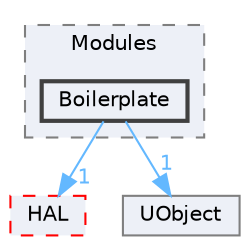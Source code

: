 digraph "Boilerplate"
{
 // INTERACTIVE_SVG=YES
 // LATEX_PDF_SIZE
  bgcolor="transparent";
  edge [fontname=Helvetica,fontsize=10,labelfontname=Helvetica,labelfontsize=10];
  node [fontname=Helvetica,fontsize=10,shape=box,height=0.2,width=0.4];
  compound=true
  subgraph clusterdir_12cdd3bc8143e5528c8a1de6fac6c11e {
    graph [ bgcolor="#edf0f7", pencolor="grey50", label="Modules", fontname=Helvetica,fontsize=10 style="filled,dashed", URL="dir_12cdd3bc8143e5528c8a1de6fac6c11e.html",tooltip=""]
  dir_d04d5a77d19ba581659d17b98c84c943 [label="Boilerplate", fillcolor="#edf0f7", color="grey25", style="filled,bold", URL="dir_d04d5a77d19ba581659d17b98c84c943.html",tooltip=""];
  }
  dir_06b681a867cd45e91f64ca04156625cf [label="HAL", fillcolor="#edf0f7", color="red", style="filled,dashed", URL="dir_06b681a867cd45e91f64ca04156625cf.html",tooltip=""];
  dir_2d932d80d33aabcfd2bb1405923ee501 [label="UObject", fillcolor="#edf0f7", color="grey50", style="filled", URL="dir_2d932d80d33aabcfd2bb1405923ee501.html",tooltip=""];
  dir_d04d5a77d19ba581659d17b98c84c943->dir_06b681a867cd45e91f64ca04156625cf [headlabel="1", labeldistance=1.5 headhref="dir_000111_000461.html" href="dir_000111_000461.html" color="steelblue1" fontcolor="steelblue1"];
  dir_d04d5a77d19ba581659d17b98c84c943->dir_2d932d80d33aabcfd2bb1405923ee501 [headlabel="1", labeldistance=1.5 headhref="dir_000111_001227.html" href="dir_000111_001227.html" color="steelblue1" fontcolor="steelblue1"];
}
